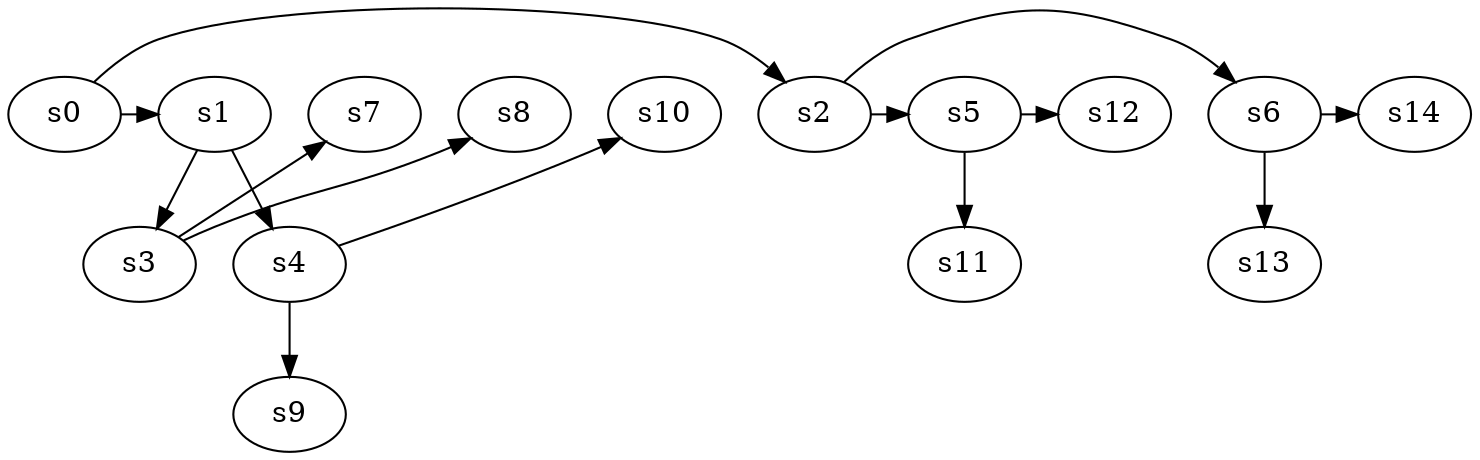 digraph game_0342_branch_4_2 {
    s0 [name="s0", player=1];
    s1 [name="s1", player=0, target=1];
    s2 [name="s2", player=0, target=1];
    s3 [name="s3", player=0, target=1];
    s4 [name="s4", player=0];
    s5 [name="s5", player=1];
    s6 [name="s6", player=1];
    s7 [name="s7", player=1];
    s8 [name="s8", player=0];
    s9 [name="s9", player=1];
    s10 [name="s10", player=0];
    s11 [name="s11", player=1];
    s12 [name="s12", player=0];
    s13 [name="s13", player=1];
    s14 [name="s14", player=1];

    s0 -> s1 [constraint="time % 2 == 0 || time % 2 == 1"];
    s0 -> s2 [constraint="time == 5 || time == 8 || time == 13"];
    s1 -> s3;
    s1 -> s4;
    s2 -> s5 [constraint="time == 11"];
    s2 -> s6 [constraint="time == 3 || time == 7"];
    s3 -> s7 [constraint="time % 2 == 0"];
    s3 -> s8 [constraint="time == 4 || time == 9 || time == 13"];
    s4 -> s9;
    s4 -> s10 [constraint="time == 5 || time == 7 || time == 10 || time == 12"];
    s5 -> s11;
    s5 -> s12 [constraint="time == 1 || time == 8"];
    s6 -> s13;
    s6 -> s14 [constraint="time == 5 || time == 10 || time == 12"];
}
